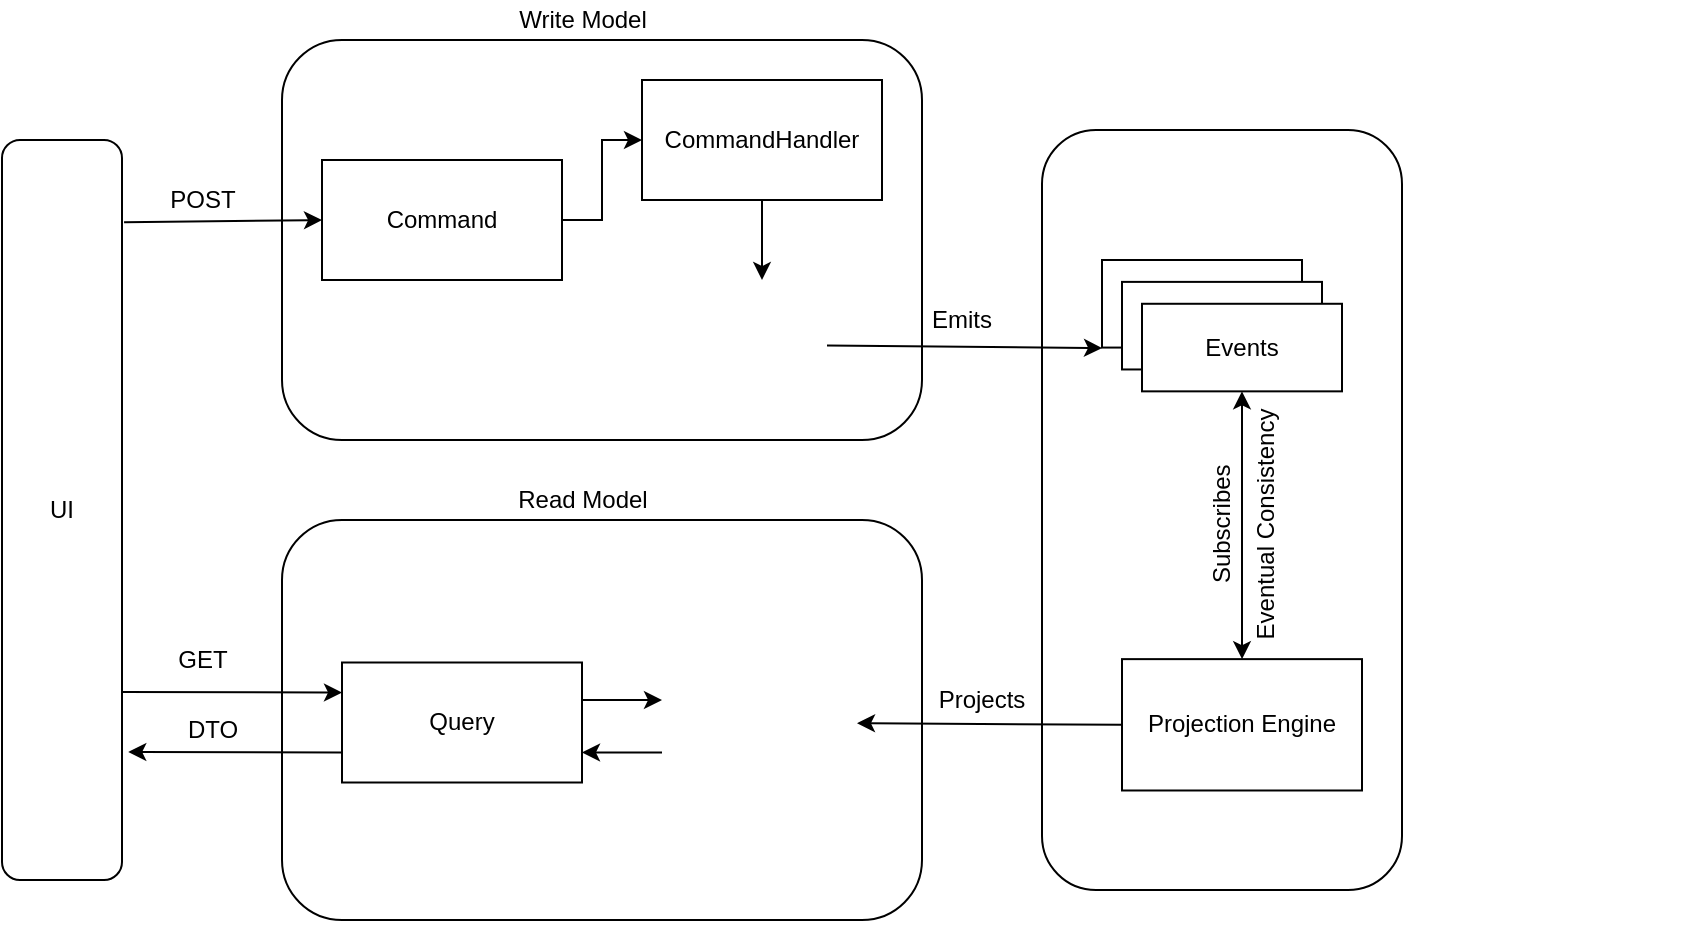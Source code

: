 <mxfile version="14.8.0" type="device"><diagram id="IwaZ5gDD60p39L8yA_US" name="Page-1"><mxGraphModel dx="1422" dy="796" grid="1" gridSize="10" guides="1" tooltips="1" connect="1" arrows="1" fold="1" page="1" pageScale="1" pageWidth="850" pageHeight="1100" math="0" shadow="0"><root><mxCell id="0"/><mxCell id="1" parent="0"/><mxCell id="akeNLJ6Bn302OqvwfCBT-56" value="" style="rounded=1;whiteSpace=wrap;html=1;" vertex="1" parent="1"><mxGeometry x="320" y="310" width="320" height="200" as="geometry"/></mxCell><mxCell id="akeNLJ6Bn302OqvwfCBT-45" value="" style="edgeStyle=orthogonalEdgeStyle;rounded=0;orthogonalLoop=1;jettySize=auto;html=1;" edge="1" parent="1" source="akeNLJ6Bn302OqvwfCBT-5" target="akeNLJ6Bn302OqvwfCBT-9"><mxGeometry relative="1" as="geometry"/></mxCell><mxCell id="akeNLJ6Bn302OqvwfCBT-5" value="CommandHandler" style="rounded=0;whiteSpace=wrap;html=1;" vertex="1" parent="1"><mxGeometry x="500" y="330" width="120" height="60" as="geometry"/></mxCell><mxCell id="akeNLJ6Bn302OqvwfCBT-9" value="" style="shape=image;verticalLabelPosition=bottom;labelBackgroundColor=#ffffff;verticalAlign=top;aspect=fixed;imageAspect=0;image=https://cdn.iconscout.com/icon/free/png-512/postgresql-11-1175122.png;" vertex="1" parent="1"><mxGeometry x="527.5" y="430" width="65" height="65" as="geometry"/></mxCell><mxCell id="akeNLJ6Bn302OqvwfCBT-44" value="" style="edgeStyle=orthogonalEdgeStyle;rounded=0;orthogonalLoop=1;jettySize=auto;html=1;" edge="1" parent="1" source="akeNLJ6Bn302OqvwfCBT-42" target="akeNLJ6Bn302OqvwfCBT-5"><mxGeometry relative="1" as="geometry"/></mxCell><mxCell id="akeNLJ6Bn302OqvwfCBT-42" value="Command" style="rounded=0;whiteSpace=wrap;html=1;" vertex="1" parent="1"><mxGeometry x="340" y="370" width="120" height="60" as="geometry"/></mxCell><mxCell id="akeNLJ6Bn302OqvwfCBT-54" value="" style="group" vertex="1" connectable="0" parent="1"><mxGeometry x="300" y="550" width="360" height="210" as="geometry"/></mxCell><mxCell id="akeNLJ6Bn302OqvwfCBT-57" value="" style="rounded=1;whiteSpace=wrap;html=1;" vertex="1" parent="akeNLJ6Bn302OqvwfCBT-54"><mxGeometry x="20" width="320" height="200" as="geometry"/></mxCell><mxCell id="akeNLJ6Bn302OqvwfCBT-28" value="" style="shape=image;verticalLabelPosition=bottom;labelBackgroundColor=#ffffff;verticalAlign=top;aspect=fixed;imageAspect=0;image=https://cdn.iconscout.com/icon/free/png-512/mongodb-226029.png;" vertex="1" parent="akeNLJ6Bn302OqvwfCBT-54"><mxGeometry x="210" y="52.5" width="97.5" height="97.5" as="geometry"/></mxCell><mxCell id="akeNLJ6Bn302OqvwfCBT-48" value="Query" style="rounded=0;whiteSpace=wrap;html=1;" vertex="1" parent="akeNLJ6Bn302OqvwfCBT-54"><mxGeometry x="50" y="71.25" width="120" height="60" as="geometry"/></mxCell><mxCell id="akeNLJ6Bn302OqvwfCBT-70" value="" style="edgeStyle=orthogonalEdgeStyle;rounded=0;orthogonalLoop=1;jettySize=auto;html=1;entryX=1;entryY=0.75;entryDx=0;entryDy=0;" edge="1" parent="akeNLJ6Bn302OqvwfCBT-54" source="akeNLJ6Bn302OqvwfCBT-28" target="akeNLJ6Bn302OqvwfCBT-48"><mxGeometry relative="1" as="geometry"><mxPoint x="170" y="-180" as="sourcePoint"/><mxPoint x="210" y="-180" as="targetPoint"/><Array as="points"><mxPoint x="190" y="116"/></Array></mxGeometry></mxCell><mxCell id="akeNLJ6Bn302OqvwfCBT-71" value="" style="edgeStyle=orthogonalEdgeStyle;rounded=0;orthogonalLoop=1;jettySize=auto;html=1;" edge="1" parent="akeNLJ6Bn302OqvwfCBT-54" source="akeNLJ6Bn302OqvwfCBT-48"><mxGeometry relative="1" as="geometry"><mxPoint x="220" y="126.32" as="sourcePoint"/><mxPoint x="210" y="90" as="targetPoint"/><Array as="points"><mxPoint x="210" y="90"/></Array></mxGeometry></mxCell><mxCell id="akeNLJ6Bn302OqvwfCBT-83" value="" style="shape=image;verticalLabelPosition=bottom;labelBackgroundColor=#ffffff;verticalAlign=top;aspect=fixed;imageAspect=0;image=https://cdnlogo.com/logos/c/27/c.svg;" vertex="1" parent="akeNLJ6Bn302OqvwfCBT-54"><mxGeometry x="10" y="170" width="40" height="40" as="geometry"/></mxCell><mxCell id="akeNLJ6Bn302OqvwfCBT-47" value="" style="group" vertex="1" connectable="0" parent="1"><mxGeometry x="706.75" y="440" width="323.25" height="310" as="geometry"/></mxCell><mxCell id="akeNLJ6Bn302OqvwfCBT-46" value="" style="group" vertex="1" connectable="0" parent="akeNLJ6Bn302OqvwfCBT-47"><mxGeometry x="0.5" y="-90" width="197.75" height="400" as="geometry"/></mxCell><mxCell id="akeNLJ6Bn302OqvwfCBT-59" value="" style="rounded=1;whiteSpace=wrap;html=1;" vertex="1" parent="akeNLJ6Bn302OqvwfCBT-46"><mxGeometry x="-7.25" y="5" width="180" height="380" as="geometry"/></mxCell><mxCell id="akeNLJ6Bn302OqvwfCBT-23" value="Projection Engine" style="rounded=0;whiteSpace=wrap;html=1;" vertex="1" parent="akeNLJ6Bn302OqvwfCBT-46"><mxGeometry x="32.75" y="269.564" width="120" height="65.68" as="geometry"/></mxCell><mxCell id="akeNLJ6Bn302OqvwfCBT-24" value="" style="endArrow=classic;startArrow=classic;html=1;exitX=0.5;exitY=0;exitDx=0;exitDy=0;entryX=0.5;entryY=1;entryDx=0;entryDy=0;" edge="1" parent="akeNLJ6Bn302OqvwfCBT-46" source="akeNLJ6Bn302OqvwfCBT-23" target="akeNLJ6Bn302OqvwfCBT-20"><mxGeometry width="50" height="50" relative="1" as="geometry"><mxPoint x="-607.25" y="349.88" as="sourcePoint"/><mxPoint x="-557.25" y="295.146" as="targetPoint"/></mxGeometry></mxCell><mxCell id="akeNLJ6Bn302OqvwfCBT-55" value="" style="group" vertex="1" connectable="0" parent="akeNLJ6Bn302OqvwfCBT-46"><mxGeometry x="22.75" y="69.999" width="120.0" height="65.68" as="geometry"/></mxCell><mxCell id="akeNLJ6Bn302OqvwfCBT-17" value="Events" style="rounded=0;whiteSpace=wrap;html=1;" vertex="1" parent="akeNLJ6Bn302OqvwfCBT-55"><mxGeometry width="100" height="43.787" as="geometry"/></mxCell><mxCell id="akeNLJ6Bn302OqvwfCBT-19" value="Events" style="rounded=0;whiteSpace=wrap;html=1;" vertex="1" parent="akeNLJ6Bn302OqvwfCBT-55"><mxGeometry x="10" y="10.947" width="100" height="43.787" as="geometry"/></mxCell><mxCell id="akeNLJ6Bn302OqvwfCBT-20" value="Events" style="rounded=0;whiteSpace=wrap;html=1;" vertex="1" parent="akeNLJ6Bn302OqvwfCBT-55"><mxGeometry x="20" y="21.893" width="100" height="43.787" as="geometry"/></mxCell><mxCell id="akeNLJ6Bn302OqvwfCBT-85" value="" style="shape=image;verticalLabelPosition=bottom;labelBackgroundColor=#ffffff;verticalAlign=top;aspect=fixed;imageAspect=0;image=https://cdnlogo.com/logos/c/27/c.svg;" vertex="1" parent="akeNLJ6Bn302OqvwfCBT-46"><mxGeometry x="142.75" y="360" width="40" height="40" as="geometry"/></mxCell><mxCell id="akeNLJ6Bn302OqvwfCBT-27" value="Subscribes" style="text;html=1;strokeColor=none;fillColor=none;align=center;verticalAlign=middle;whiteSpace=wrap;rounded=0;rotation=-90;" vertex="1" parent="akeNLJ6Bn302OqvwfCBT-47"><mxGeometry x="63.25" y="101.87" width="40" height="20" as="geometry"/></mxCell><mxCell id="akeNLJ6Bn302OqvwfCBT-60" value="Eventual Consistency" style="text;html=1;strokeColor=none;fillColor=none;align=center;verticalAlign=middle;whiteSpace=wrap;rounded=0;rotation=-90;" vertex="1" parent="akeNLJ6Bn302OqvwfCBT-47"><mxGeometry x="23.25" y="101.87" width="163.25" height="20" as="geometry"/></mxCell><mxCell id="akeNLJ6Bn302OqvwfCBT-52" value="" style="endArrow=classic;html=1;exitX=0;exitY=0.5;exitDx=0;exitDy=0;" edge="1" parent="1" source="akeNLJ6Bn302OqvwfCBT-23" target="akeNLJ6Bn302OqvwfCBT-28"><mxGeometry width="50" height="50" relative="1" as="geometry"><mxPoint x="650" y="860" as="sourcePoint"/><mxPoint x="650" y="670" as="targetPoint"/></mxGeometry></mxCell><mxCell id="akeNLJ6Bn302OqvwfCBT-61" value="Emits" style="text;html=1;strokeColor=none;fillColor=none;align=center;verticalAlign=middle;whiteSpace=wrap;rounded=0;" vertex="1" parent="1"><mxGeometry x="640" y="440" width="40" height="20" as="geometry"/></mxCell><mxCell id="akeNLJ6Bn302OqvwfCBT-58" value="" style="endArrow=classic;html=1;" edge="1" parent="1" source="akeNLJ6Bn302OqvwfCBT-9"><mxGeometry width="50" height="50" relative="1" as="geometry"><mxPoint x="660" y="580" as="sourcePoint"/><mxPoint x="730" y="464" as="targetPoint"/></mxGeometry></mxCell><mxCell id="akeNLJ6Bn302OqvwfCBT-64" value="Projects" style="text;html=1;strokeColor=none;fillColor=none;align=center;verticalAlign=middle;whiteSpace=wrap;rounded=0;" vertex="1" parent="1"><mxGeometry x="650" y="630" width="40" height="20" as="geometry"/></mxCell><mxCell id="akeNLJ6Bn302OqvwfCBT-65" value="Write Model" style="text;html=1;strokeColor=none;fillColor=none;align=center;verticalAlign=middle;whiteSpace=wrap;rounded=0;" vertex="1" parent="1"><mxGeometry x="417.5" y="290" width="105" height="20" as="geometry"/></mxCell><mxCell id="akeNLJ6Bn302OqvwfCBT-66" value="Read Model" style="text;html=1;strokeColor=none;fillColor=none;align=center;verticalAlign=middle;whiteSpace=wrap;rounded=0;" vertex="1" parent="1"><mxGeometry x="417.5" y="530" width="105" height="20" as="geometry"/></mxCell><mxCell id="akeNLJ6Bn302OqvwfCBT-75" value="" style="endArrow=classic;html=1;entryX=0;entryY=0.5;entryDx=0;entryDy=0;exitX=1.017;exitY=0.111;exitDx=0;exitDy=0;exitPerimeter=0;" edge="1" parent="1" source="akeNLJ6Bn302OqvwfCBT-77" target="akeNLJ6Bn302OqvwfCBT-42"><mxGeometry width="50" height="50" relative="1" as="geometry"><mxPoint x="170" y="490" as="sourcePoint"/><mxPoint x="500" y="540" as="targetPoint"/></mxGeometry></mxCell><mxCell id="akeNLJ6Bn302OqvwfCBT-77" value="UI" style="rounded=1;whiteSpace=wrap;html=1;" vertex="1" parent="1"><mxGeometry x="180" y="360" width="60" height="370" as="geometry"/></mxCell><mxCell id="akeNLJ6Bn302OqvwfCBT-78" value="POST" style="text;html=1;align=center;verticalAlign=middle;resizable=0;points=[];autosize=1;strokeColor=none;" vertex="1" parent="1"><mxGeometry x="255" y="380" width="50" height="20" as="geometry"/></mxCell><mxCell id="akeNLJ6Bn302OqvwfCBT-79" value="" style="endArrow=classic;html=1;entryX=0;entryY=0.25;entryDx=0;entryDy=0;" edge="1" parent="1" target="akeNLJ6Bn302OqvwfCBT-48"><mxGeometry width="50" height="50" relative="1" as="geometry"><mxPoint x="240" y="636" as="sourcePoint"/><mxPoint x="500" y="510" as="targetPoint"/></mxGeometry></mxCell><mxCell id="akeNLJ6Bn302OqvwfCBT-80" value="GET" style="text;html=1;align=center;verticalAlign=middle;resizable=0;points=[];autosize=1;strokeColor=none;" vertex="1" parent="1"><mxGeometry x="260" y="610" width="40" height="20" as="geometry"/></mxCell><mxCell id="akeNLJ6Bn302OqvwfCBT-81" value="" style="endArrow=classic;html=1;entryX=1.052;entryY=0.827;entryDx=0;entryDy=0;entryPerimeter=0;exitX=0;exitY=0.75;exitDx=0;exitDy=0;" edge="1" parent="1" source="akeNLJ6Bn302OqvwfCBT-48" target="akeNLJ6Bn302OqvwfCBT-77"><mxGeometry width="50" height="50" relative="1" as="geometry"><mxPoint x="420" y="590" as="sourcePoint"/><mxPoint x="470" y="540" as="targetPoint"/></mxGeometry></mxCell><mxCell id="akeNLJ6Bn302OqvwfCBT-82" value="DTO" style="text;html=1;align=center;verticalAlign=middle;resizable=0;points=[];autosize=1;strokeColor=none;" vertex="1" parent="1"><mxGeometry x="265" y="645" width="40" height="20" as="geometry"/></mxCell><mxCell id="akeNLJ6Bn302OqvwfCBT-84" value="" style="shape=image;verticalLabelPosition=bottom;labelBackgroundColor=#ffffff;verticalAlign=top;aspect=fixed;imageAspect=0;image=https://cdnlogo.com/logos/c/27/c.svg;" vertex="1" parent="1"><mxGeometry x="310" y="480" width="40" height="40" as="geometry"/></mxCell></root></mxGraphModel></diagram></mxfile>